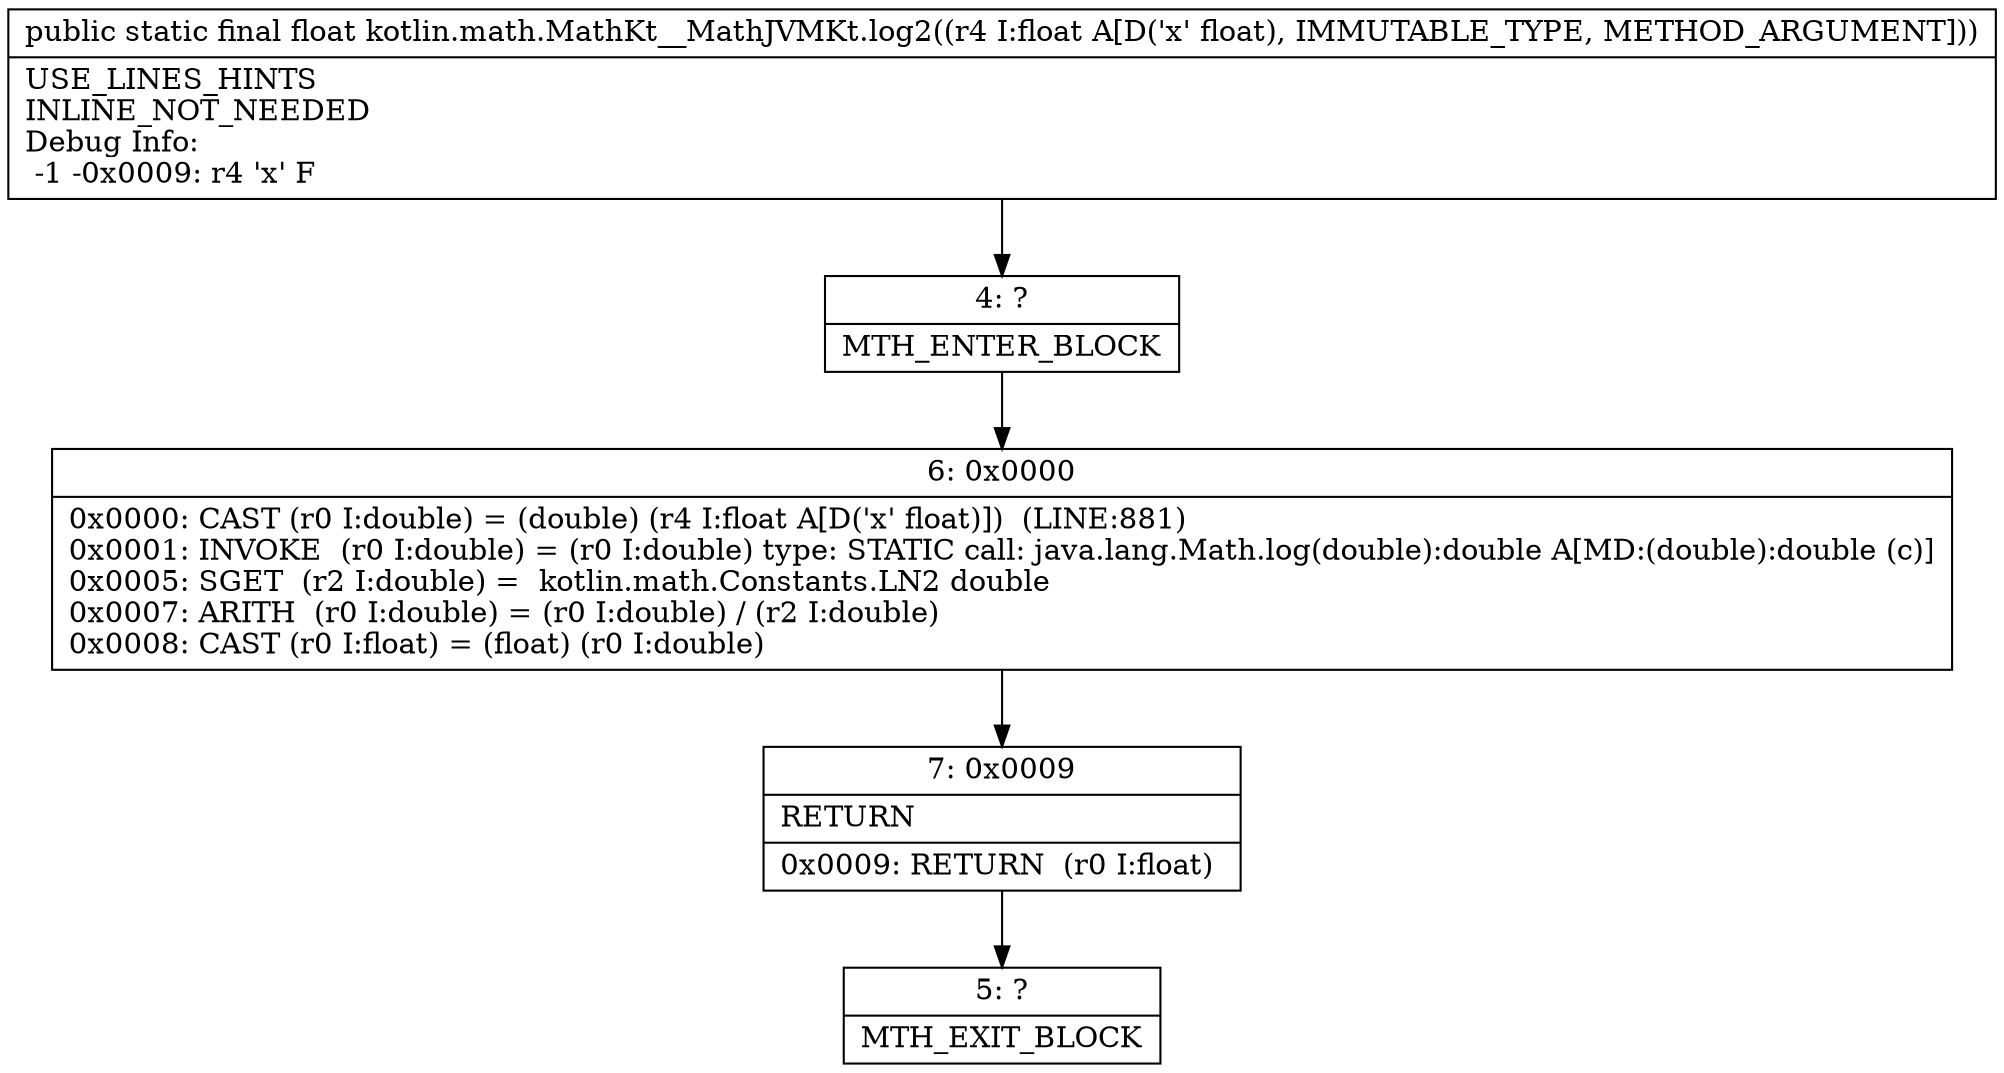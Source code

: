 digraph "CFG forkotlin.math.MathKt__MathJVMKt.log2(F)F" {
Node_4 [shape=record,label="{4\:\ ?|MTH_ENTER_BLOCK\l}"];
Node_6 [shape=record,label="{6\:\ 0x0000|0x0000: CAST (r0 I:double) = (double) (r4 I:float A[D('x' float)])  (LINE:881)\l0x0001: INVOKE  (r0 I:double) = (r0 I:double) type: STATIC call: java.lang.Math.log(double):double A[MD:(double):double (c)]\l0x0005: SGET  (r2 I:double) =  kotlin.math.Constants.LN2 double \l0x0007: ARITH  (r0 I:double) = (r0 I:double) \/ (r2 I:double) \l0x0008: CAST (r0 I:float) = (float) (r0 I:double) \l}"];
Node_7 [shape=record,label="{7\:\ 0x0009|RETURN\l|0x0009: RETURN  (r0 I:float) \l}"];
Node_5 [shape=record,label="{5\:\ ?|MTH_EXIT_BLOCK\l}"];
MethodNode[shape=record,label="{public static final float kotlin.math.MathKt__MathJVMKt.log2((r4 I:float A[D('x' float), IMMUTABLE_TYPE, METHOD_ARGUMENT]))  | USE_LINES_HINTS\lINLINE_NOT_NEEDED\lDebug Info:\l  \-1 \-0x0009: r4 'x' F\l}"];
MethodNode -> Node_4;Node_4 -> Node_6;
Node_6 -> Node_7;
Node_7 -> Node_5;
}

